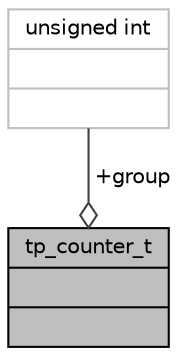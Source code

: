 digraph "tp_counter_t"
{
 // INTERACTIVE_SVG=YES
  bgcolor="transparent";
  edge [fontname="Helvetica",fontsize="10",labelfontname="Helvetica",labelfontsize="10"];
  node [fontname="Helvetica",fontsize="10",shape=record];
  Node1 [label="{tp_counter_t\n||}",height=0.2,width=0.4,color="black", fillcolor="grey75", style="filled", fontcolor="black"];
  Node2 -> Node1 [color="grey25",fontsize="10",style="solid",label=" +group" ,arrowhead="odiamond",fontname="Helvetica"];
  Node2 [label="{unsigned int\n||}",height=0.2,width=0.4,color="grey75"];
}
